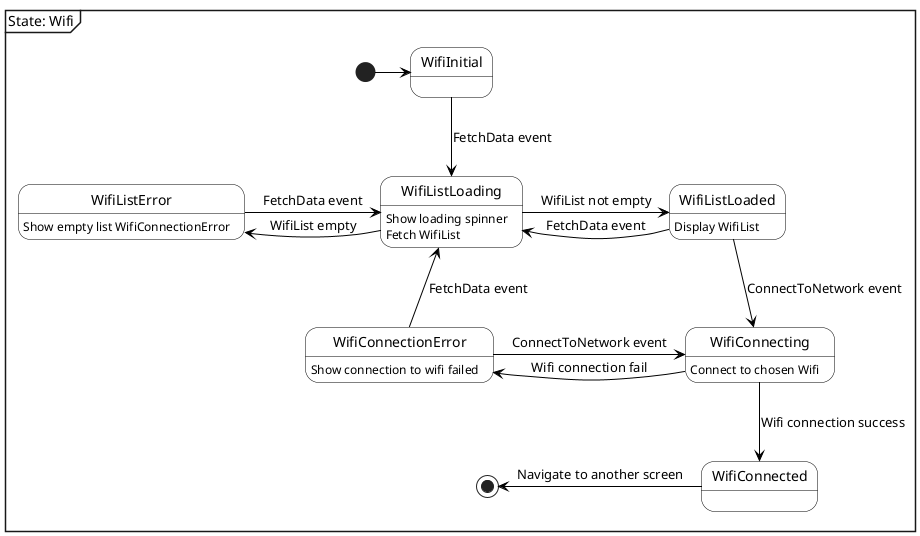 @startuml

skinparam state {
  BackgroundColor White
  BorderColor Black
  ArrowColor Black
}

mainframe State: Wifi

[*] -right-> WifiInitial
WifiInitial -down-> WifiListLoading: FetchData event
WifiListLoading -right-> WifiListLoaded: WifiList not empty
WifiListLoaded -left-> WifiListLoading: FetchData event
WifiListLoading -left-> WifiListError: WifiList empty
WifiListError -right-> WifiListLoading: FetchData event 
WifiListLoaded -down-> WifiConnecting: ConnectToNetwork event
WifiConnecting -down-> WifiConnected: Wifi connection success
WifiConnecting -left-> WifiConnectionError: Wifi connection fail
WifiConnectionError -right-> WifiConnecting: ConnectToNetwork event
WifiConnectionError -up-> WifiListLoading: FetchData event
WifiConnected -left-> [*]: Navigate to another screen

WifiListLoading: Show loading spinner
WifiListLoading: Fetch WifiList

WifiListError: Show empty list WifiConnectionError

WifiListLoaded: Display WifiList

WifiConnectionError: Show connection to wifi failed

WifiConnecting: Connect to chosen Wifi

@enduml
